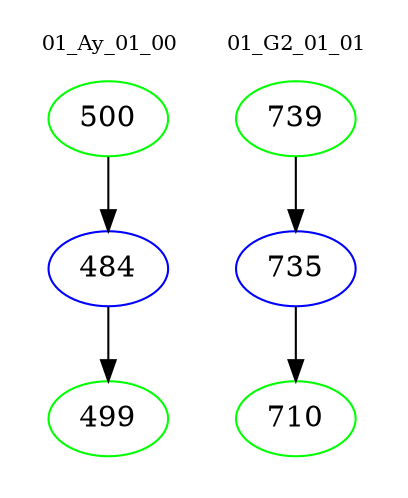 digraph{
subgraph cluster_0 {
color = white
label = "01_Ay_01_00";
fontsize=10;
T0_500 [label="500", color="green"]
T0_500 -> T0_484 [color="black"]
T0_484 [label="484", color="blue"]
T0_484 -> T0_499 [color="black"]
T0_499 [label="499", color="green"]
}
subgraph cluster_1 {
color = white
label = "01_G2_01_01";
fontsize=10;
T1_739 [label="739", color="green"]
T1_739 -> T1_735 [color="black"]
T1_735 [label="735", color="blue"]
T1_735 -> T1_710 [color="black"]
T1_710 [label="710", color="green"]
}
}
